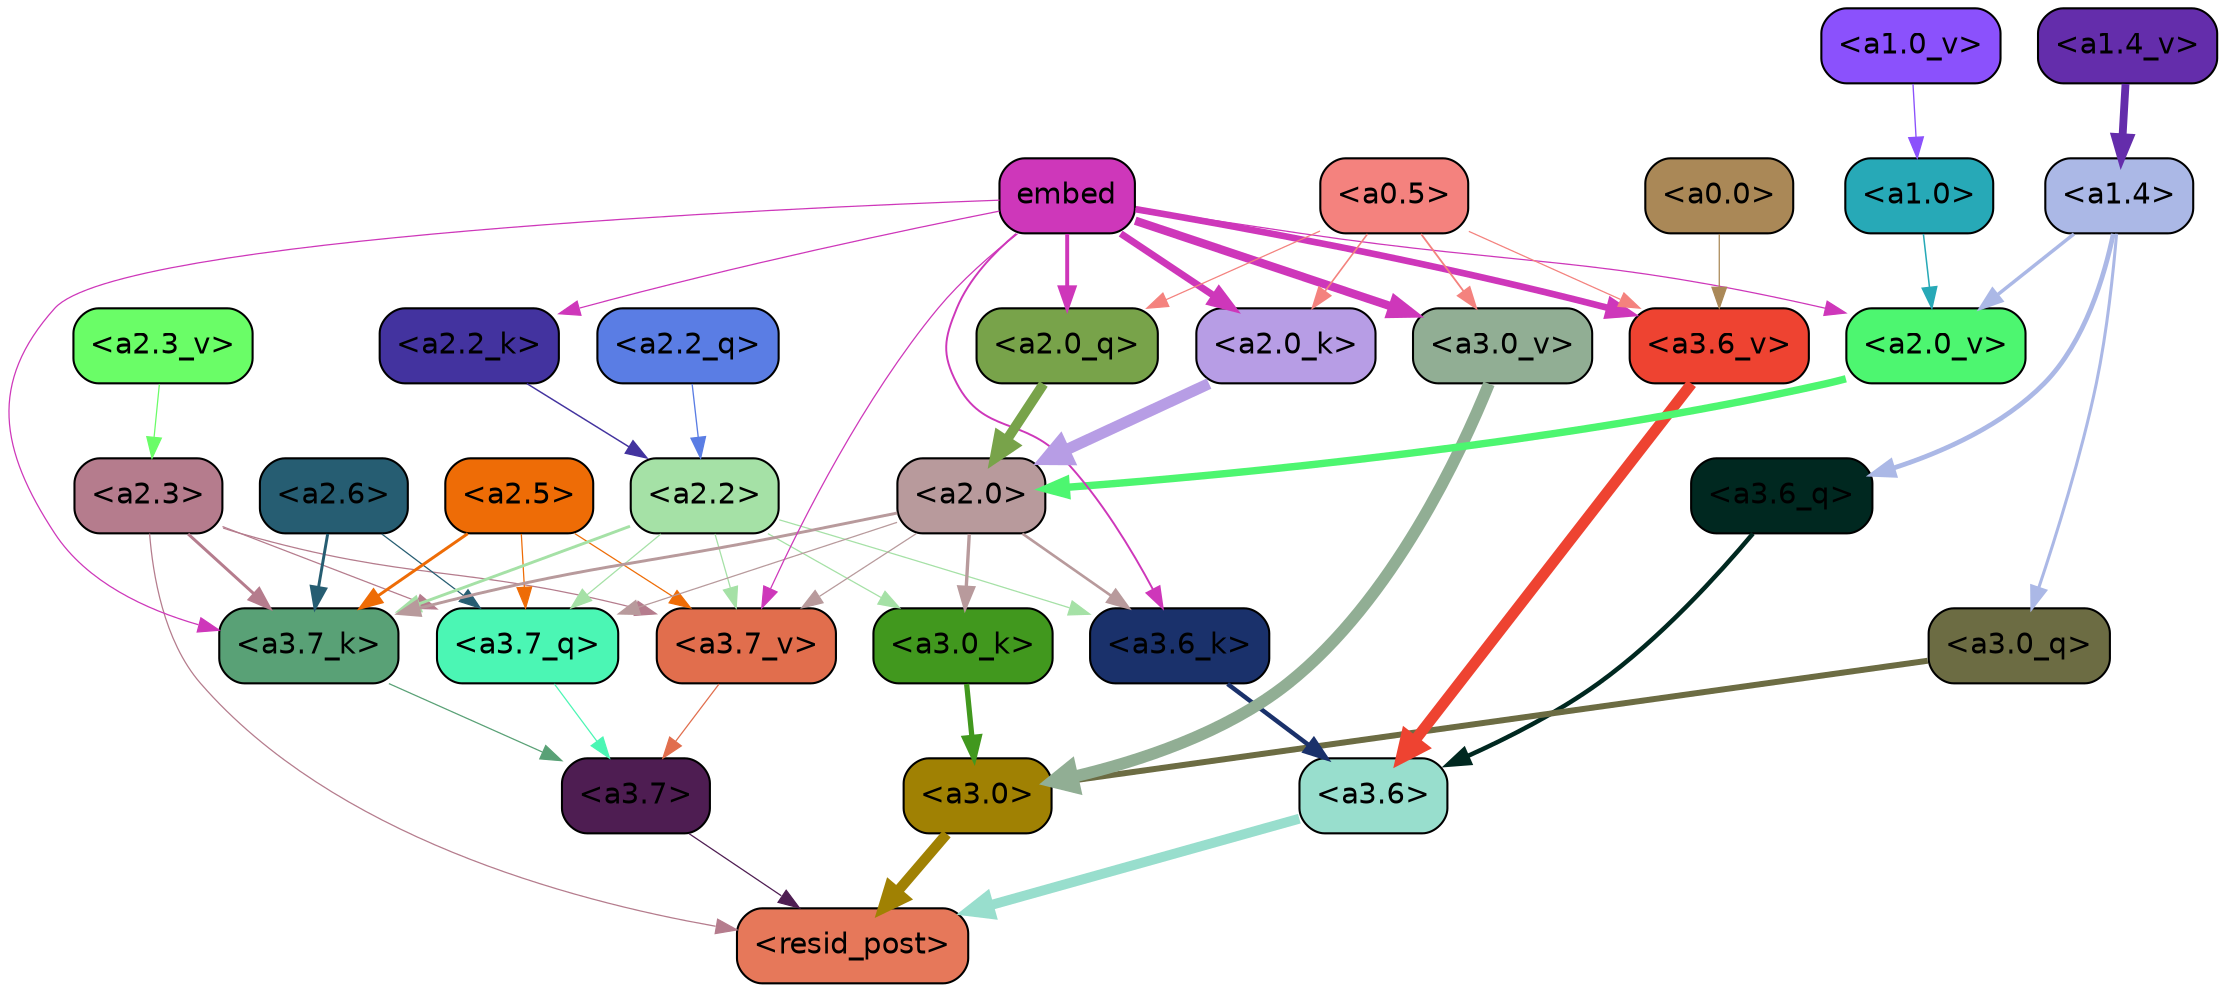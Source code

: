 strict digraph "" {
	graph [bgcolor=transparent,
		layout=dot,
		overlap=false,
		splines=true
	];
	"<a3.7>"	[color=black,
		fillcolor="#4e1d52",
		fontname=Helvetica,
		shape=box,
		style="filled, rounded"];
	"<resid_post>"	[color=black,
		fillcolor="#e6785a",
		fontname=Helvetica,
		shape=box,
		style="filled, rounded"];
	"<a3.7>" -> "<resid_post>"	[color="#4e1d52",
		penwidth=0.6];
	"<a3.6>"	[color=black,
		fillcolor="#98decd",
		fontname=Helvetica,
		shape=box,
		style="filled, rounded"];
	"<a3.6>" -> "<resid_post>"	[color="#98decd",
		penwidth=4.749041676521301];
	"<a3.0>"	[color=black,
		fillcolor="#a08103",
		fontname=Helvetica,
		shape=box,
		style="filled, rounded"];
	"<a3.0>" -> "<resid_post>"	[color="#a08103",
		penwidth=5.004215121269226];
	"<a2.3>"	[color=black,
		fillcolor="#b57c8d",
		fontname=Helvetica,
		shape=box,
		style="filled, rounded"];
	"<a2.3>" -> "<resid_post>"	[color="#b57c8d",
		penwidth=0.6];
	"<a3.7_q>"	[color=black,
		fillcolor="#4bf6b4",
		fontname=Helvetica,
		shape=box,
		style="filled, rounded"];
	"<a2.3>" -> "<a3.7_q>"	[color="#b57c8d",
		penwidth=0.6];
	"<a3.7_k>"	[color=black,
		fillcolor="#59a176",
		fontname=Helvetica,
		shape=box,
		style="filled, rounded"];
	"<a2.3>" -> "<a3.7_k>"	[color="#b57c8d",
		penwidth=1.4391854107379913];
	"<a3.7_v>"	[color=black,
		fillcolor="#e16e4d",
		fontname=Helvetica,
		shape=box,
		style="filled, rounded"];
	"<a2.3>" -> "<a3.7_v>"	[color="#b57c8d",
		penwidth=0.6];
	"<a3.7_q>" -> "<a3.7>"	[color="#4bf6b4",
		penwidth=0.6];
	"<a3.6_q>"	[color=black,
		fillcolor="#002820",
		fontname=Helvetica,
		shape=box,
		style="filled, rounded"];
	"<a3.6_q>" -> "<a3.6>"	[color="#002820",
		penwidth=2.160832464694977];
	"<a3.0_q>"	[color=black,
		fillcolor="#6c6c43",
		fontname=Helvetica,
		shape=box,
		style="filled, rounded"];
	"<a3.0_q>" -> "<a3.0>"	[color="#6c6c43",
		penwidth=2.870753765106201];
	"<a3.7_k>" -> "<a3.7>"	[color="#59a176",
		penwidth=0.6];
	"<a3.6_k>"	[color=black,
		fillcolor="#1a316b",
		fontname=Helvetica,
		shape=box,
		style="filled, rounded"];
	"<a3.6_k>" -> "<a3.6>"	[color="#1a316b",
		penwidth=2.13908451795578];
	"<a3.0_k>"	[color=black,
		fillcolor="#41981e",
		fontname=Helvetica,
		shape=box,
		style="filled, rounded"];
	"<a3.0_k>" -> "<a3.0>"	[color="#41981e",
		penwidth=2.520303964614868];
	"<a3.7_v>" -> "<a3.7>"	[color="#e16e4d",
		penwidth=0.6];
	"<a3.6_v>"	[color=black,
		fillcolor="#ee4331",
		fontname=Helvetica,
		shape=box,
		style="filled, rounded"];
	"<a3.6_v>" -> "<a3.6>"	[color="#ee4331",
		penwidth=5.297133803367615];
	"<a3.0_v>"	[color=black,
		fillcolor="#91ae94",
		fontname=Helvetica,
		shape=box,
		style="filled, rounded"];
	"<a3.0_v>" -> "<a3.0>"	[color="#91ae94",
		penwidth=5.680712580680847];
	"<a2.6>"	[color=black,
		fillcolor="#265d72",
		fontname=Helvetica,
		shape=box,
		style="filled, rounded"];
	"<a2.6>" -> "<a3.7_q>"	[color="#265d72",
		penwidth=0.6];
	"<a2.6>" -> "<a3.7_k>"	[color="#265d72",
		penwidth=1.4180794060230255];
	"<a2.5>"	[color=black,
		fillcolor="#ee6c06",
		fontname=Helvetica,
		shape=box,
		style="filled, rounded"];
	"<a2.5>" -> "<a3.7_q>"	[color="#ee6c06",
		penwidth=0.6];
	"<a2.5>" -> "<a3.7_k>"	[color="#ee6c06",
		penwidth=1.4281435310840607];
	"<a2.5>" -> "<a3.7_v>"	[color="#ee6c06",
		penwidth=0.6];
	"<a2.2>"	[color=black,
		fillcolor="#a5e1a6",
		fontname=Helvetica,
		shape=box,
		style="filled, rounded"];
	"<a2.2>" -> "<a3.7_q>"	[color="#a5e1a6",
		penwidth=0.6];
	"<a2.2>" -> "<a3.7_k>"	[color="#a5e1a6",
		penwidth=1.3982512056827545];
	"<a2.2>" -> "<a3.6_k>"	[color="#a5e1a6",
		penwidth=0.6];
	"<a2.2>" -> "<a3.0_k>"	[color="#a5e1a6",
		penwidth=0.6];
	"<a2.2>" -> "<a3.7_v>"	[color="#a5e1a6",
		penwidth=0.6];
	"<a2.0>"	[color=black,
		fillcolor="#b89a9c",
		fontname=Helvetica,
		shape=box,
		style="filled, rounded"];
	"<a2.0>" -> "<a3.7_q>"	[color="#b89a9c",
		penwidth=0.6];
	"<a2.0>" -> "<a3.7_k>"	[color="#b89a9c",
		penwidth=1.404832512140274];
	"<a2.0>" -> "<a3.6_k>"	[color="#b89a9c",
		penwidth=1.2708758115768433];
	"<a2.0>" -> "<a3.0_k>"	[color="#b89a9c",
		penwidth=1.6207245588302612];
	"<a2.0>" -> "<a3.7_v>"	[color="#b89a9c",
		penwidth=0.6];
	"<a1.4>"	[color=black,
		fillcolor="#abb8e6",
		fontname=Helvetica,
		shape=box,
		style="filled, rounded"];
	"<a1.4>" -> "<a3.6_q>"	[color="#abb8e6",
		penwidth=2.289449453353882];
	"<a1.4>" -> "<a3.0_q>"	[color="#abb8e6",
		penwidth=1.4600623846054077];
	"<a2.0_v>"	[color=black,
		fillcolor="#4df670",
		fontname=Helvetica,
		shape=box,
		style="filled, rounded"];
	"<a1.4>" -> "<a2.0_v>"	[color="#abb8e6",
		penwidth=1.676277220249176];
	embed	[color=black,
		fillcolor="#ce37ba",
		fontname=Helvetica,
		shape=box,
		style="filled, rounded"];
	embed -> "<a3.7_k>"	[color="#ce37ba",
		penwidth=0.6];
	embed -> "<a3.6_k>"	[color="#ce37ba",
		penwidth=0.9291638135910034];
	embed -> "<a3.7_v>"	[color="#ce37ba",
		penwidth=0.6];
	embed -> "<a3.6_v>"	[color="#ce37ba",
		penwidth=3.1808209121227264];
	embed -> "<a3.0_v>"	[color="#ce37ba",
		penwidth=4.036660343408585];
	"<a2.0_q>"	[color=black,
		fillcolor="#78a34a",
		fontname=Helvetica,
		shape=box,
		style="filled, rounded"];
	embed -> "<a2.0_q>"	[color="#ce37ba",
		penwidth=1.8821641206741333];
	"<a2.2_k>"	[color=black,
		fillcolor="#43339f",
		fontname=Helvetica,
		shape=box,
		style="filled, rounded"];
	embed -> "<a2.2_k>"	[color="#ce37ba",
		penwidth=0.6];
	"<a2.0_k>"	[color=black,
		fillcolor="#b79de5",
		fontname=Helvetica,
		shape=box,
		style="filled, rounded"];
	embed -> "<a2.0_k>"	[color="#ce37ba",
		penwidth=3.3375256061553955];
	embed -> "<a2.0_v>"	[color="#ce37ba",
		penwidth=0.6];
	"<a0.5>"	[color=black,
		fillcolor="#f4827e",
		fontname=Helvetica,
		shape=box,
		style="filled, rounded"];
	"<a0.5>" -> "<a3.6_v>"	[color="#f4827e",
		penwidth=0.6];
	"<a0.5>" -> "<a3.0_v>"	[color="#f4827e",
		penwidth=0.8798569142818451];
	"<a0.5>" -> "<a2.0_q>"	[color="#f4827e",
		penwidth=0.6];
	"<a0.5>" -> "<a2.0_k>"	[color="#f4827e",
		penwidth=0.7782440185546875];
	"<a0.0>"	[color=black,
		fillcolor="#aa8857",
		fontname=Helvetica,
		shape=box,
		style="filled, rounded"];
	"<a0.0>" -> "<a3.6_v>"	[color="#aa8857",
		penwidth=0.6];
	"<a2.2_q>"	[color=black,
		fillcolor="#5a7de4",
		fontname=Helvetica,
		shape=box,
		style="filled, rounded"];
	"<a2.2_q>" -> "<a2.2>"	[color="#5a7de4",
		penwidth=0.6392357051372528];
	"<a2.0_q>" -> "<a2.0>"	[color="#78a34a",
		penwidth=4.795779317617416];
	"<a2.2_k>" -> "<a2.2>"	[color="#43339f",
		penwidth=0.7060726433992386];
	"<a2.0_k>" -> "<a2.0>"	[color="#b79de5",
		penwidth=5.401692286133766];
	"<a2.3_v>"	[color=black,
		fillcolor="#6afd67",
		fontname=Helvetica,
		shape=box,
		style="filled, rounded"];
	"<a2.3_v>" -> "<a2.3>"	[color="#6afd67",
		penwidth=0.6];
	"<a2.0_v>" -> "<a2.0>"	[color="#4df670",
		penwidth=3.56003999710083];
	"<a1.0>"	[color=black,
		fillcolor="#27a9b7",
		fontname=Helvetica,
		shape=box,
		style="filled, rounded"];
	"<a1.0>" -> "<a2.0_v>"	[color="#27a9b7",
		penwidth=0.7355214953422546];
	"<a1.4_v>"	[color=black,
		fillcolor="#642dab",
		fontname=Helvetica,
		shape=box,
		style="filled, rounded"];
	"<a1.4_v>" -> "<a1.4>"	[color="#642dab",
		penwidth=3.7673035860061646];
	"<a1.0_v>"	[color=black,
		fillcolor="#8b51fc",
		fontname=Helvetica,
		shape=box,
		style="filled, rounded"];
	"<a1.0_v>" -> "<a1.0>"	[color="#8b51fc",
		penwidth=0.6493047475814819];
}
